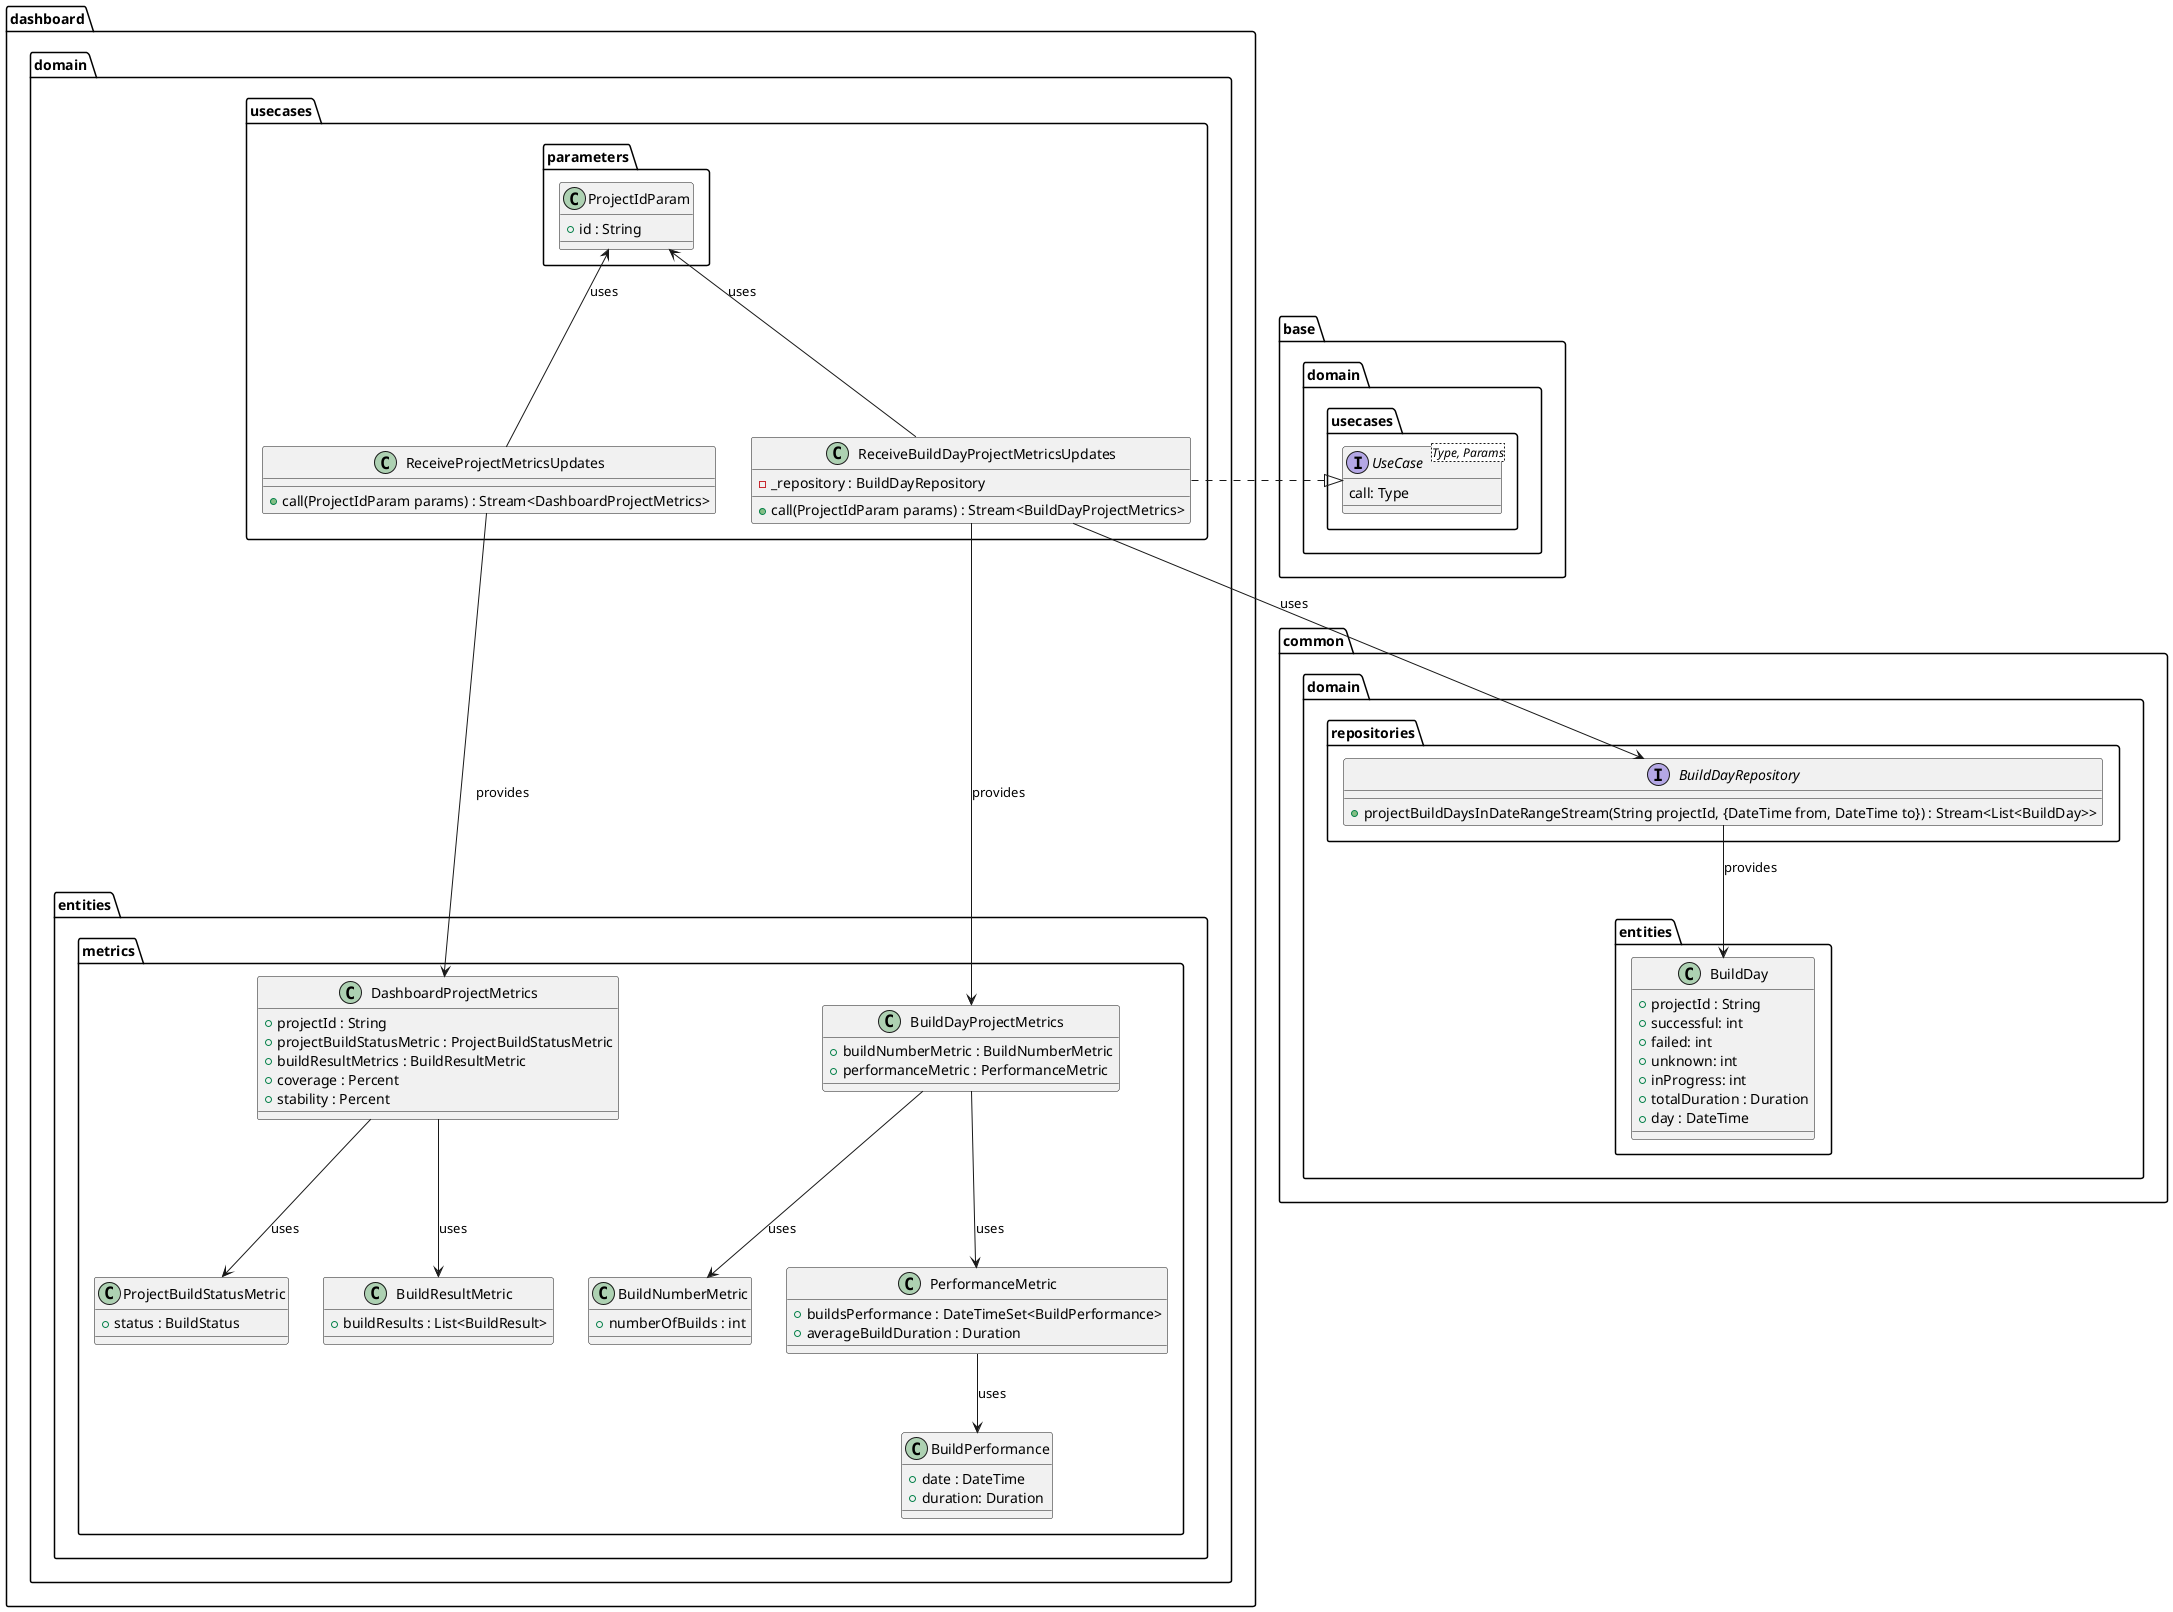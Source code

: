 @startuml build_days_domain_layer_class_diagram

package common.domain {
    package entities {
        class BuildDay {
            + projectId : String
            + successful: int
            + failed: int
            + unknown: int
            + inProgress: int
            + totalDuration : Duration
            + day : DateTime
        }
    }

    package repositories {
        interface BuildDayRepository {
            + projectBuildDaysInDateRangeStream(String projectId, {DateTime from, DateTime to}) : Stream<List<BuildDay>>
        } 
    }
}

package dashboard.domain {
    package entities.metrics {
        class BuildNumberMetric {
            + numberOfBuilds : int
        }
        class BuildPerformance {
            + date : DateTime
            + duration: Duration
        }
        class PerformanceMetric {
            + buildsPerformance : DateTimeSet<BuildPerformance>
            + averageBuildDuration : Duration
        }
        class ProjectBuildStatusMetric {
            + status : BuildStatus
        }
        class BuildResultMetric {
            + buildResults : List<BuildResult>
        }
        class BuildDayProjectMetrics {
            + buildNumberMetric : BuildNumberMetric
            + performanceMetric : PerformanceMetric
        }
        class DashboardProjectMetrics {
            + projectId : String
            + projectBuildStatusMetric : ProjectBuildStatusMetric
            + buildResultMetrics : BuildResultMetric
            + coverage : Percent
            + stability : Percent
        }
    }

    package usecases {
        class ReceiveBuildDayProjectMetricsUpdates {
            - _repository : BuildDayRepository
            + call(ProjectIdParam params) : Stream<BuildDayProjectMetrics>
        }

        class ReceiveProjectMetricsUpdates {
            + call(ProjectIdParam params) : Stream<DashboardProjectMetrics>
        }

        package parameters {
            class ProjectIdParam {
                + id : String
            }
        }
    }  
}

package base.domain.usecases {
    interface UseCase<Type, Params> {
        call: Type
    }
}

BuildDayRepository --> BuildDay : provides
ReceiveBuildDayProjectMetricsUpdates -right-..|> UseCase
ReceiveBuildDayProjectMetricsUpdates --> BuildDayRepository : uses
ReceiveBuildDayProjectMetricsUpdates -up-> ProjectIdParam : uses
ReceiveBuildDayProjectMetricsUpdates --> BuildDayProjectMetrics : provides

ReceiveProjectMetricsUpdates -up-> ProjectIdParam : uses
ReceiveProjectMetricsUpdates -down--> DashboardProjectMetrics : provides

BuildDayProjectMetrics --> BuildNumberMetric : uses
BuildDayProjectMetrics --> PerformanceMetric : uses
PerformanceMetric --> BuildPerformance : uses

DashboardProjectMetrics --> ProjectBuildStatusMetric : uses
DashboardProjectMetrics --> BuildResultMetric : uses

@enduml
